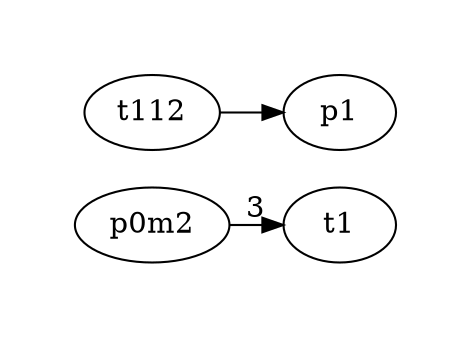 digraph A {
splines = ortho
rankdir=LR;
ratio=fill
graph [pad="0.5", nodesep="0.25", ranksep="0.2"];
margin=0;

p0m2

t112

p1

p0m2 -> t1 [style="inhibitor", label="3"]
t112 -> p1 


}
